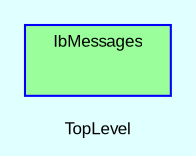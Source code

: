 digraph TopLevel {
    compound = true
    bgcolor = lightcyan1
    fontname = Arial
    fontsize = 8
    label = "TopLevel"
    node [
        fontname = Arial,
        fontsize = 8,
        color = black
    ]

    subgraph cluster_IbMessages {
        fillcolor = palegreen1
        URL = "classes/IbMessages.html"
        fontname = Arial
        color = blue
        label = "IbMessages"
        style = filled
        IbMessages [
            shape = plaintext,
            height = 0.01,
            width = 0.75,
            label = ""
        ]

    }

}

